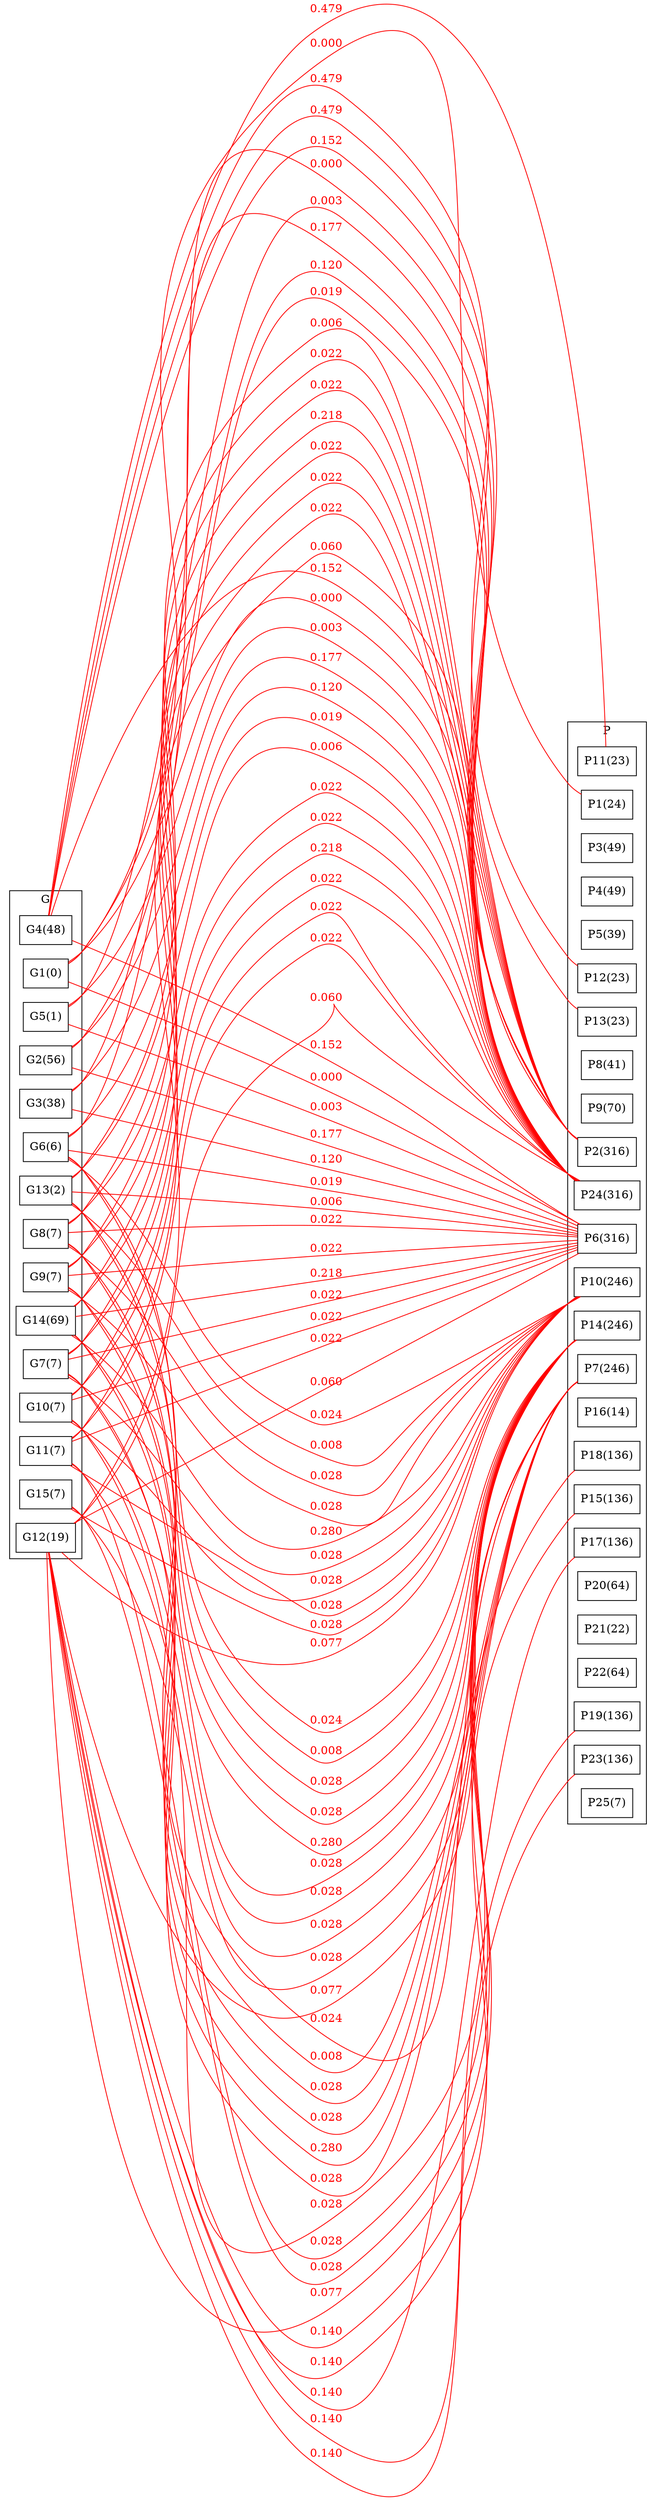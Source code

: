 strict graph BCG {
rankdir=LR;
splines=true;
ranksep="8 equally";
concentrate = true;
node [shape=rectangle];
subgraph cluster_G {
label = "G";
color=black;
rank="same"
G1 [label="G1(0)"];
G2 [label="G2(56)"];
G3 [label="G3(38)"];
G4 [label="G4(48)"];
G5 [label="G5(1)"];
G6 [label="G6(6)"];
G7 [label="G7(7)"];
G8 [label="G8(7)"];
G9 [label="G9(7)"];
G10 [label="G10(7)"];
G11 [label="G11(7)"];
G12 [label="G12(19)"];
G13 [label="G13(2)"];
G14 [label="G14(69)"];
G15 [label="G15(7)"];
}
subgraph cluster_P {
label = "P";
color="black";
rank="same"
P1 [label="P1(24)"];
P2 [label="P2(316)"];
P3 [label="P3(49)"];
P4 [label="P4(49)"];
P5 [label="P5(39)"];
P6 [label="P6(316)"];
P7 [label="P7(246)"];
P8 [label="P8(41)"];
P9 [label="P9(70)"];
P10 [label="P10(246)"];
P11 [label="P11(23)"];
P12 [label="P12(23)"];
P13 [label="P13(23)"];
P14 [label="P14(246)"];
P15 [label="P15(136)"];
P16 [label="P16(14)"];
P17 [label="P17(136)"];
P18 [label="P18(136)"];
P19 [label="P19(136)"];
P20 [label="P20(64)"];
P21 [label="P21(22)"];
P22 [label="P22(64)"];
P23 [label="P23(136)"];
P24 [label="P24(316)"];
P25 [label="P25(7)"];
}
G1 -- P1[label="0.000",color="red",fontcolor="red"];
G1 -- P2[label="0.000",color="red",fontcolor="red"];
G1 -- P6[label="0.000",color="red",fontcolor="red"];
G1 -- P24[label="0.000",color="red",fontcolor="red"];
G2 -- P2[label="0.177",color="red",fontcolor="red"];
G2 -- P6[label="0.177",color="red",fontcolor="red"];
G2 -- P24[label="0.177",color="red",fontcolor="red"];
G3 -- P2[label="0.120",color="red",fontcolor="red"];
G3 -- P6[label="0.120",color="red",fontcolor="red"];
G3 -- P24[label="0.120",color="red",fontcolor="red"];
G4 -- P2[label="0.152",color="red",fontcolor="red"];
G4 -- P6[label="0.152",color="red",fontcolor="red"];
G4 -- P11[label="0.479",color="red",fontcolor="red"];
G4 -- P12[label="0.479",color="red",fontcolor="red"];
G4 -- P13[label="0.479",color="red",fontcolor="red"];
G4 -- P24[label="0.152",color="red",fontcolor="red"];
G5 -- P2[label="0.003",color="red",fontcolor="red"];
G5 -- P6[label="0.003",color="red",fontcolor="red"];
G5 -- P24[label="0.003",color="red",fontcolor="red"];
G6 -- P2[label="0.019",color="red",fontcolor="red"];
G6 -- P6[label="0.019",color="red",fontcolor="red"];
G6 -- P7[label="0.024",color="red",fontcolor="red"];
G6 -- P10[label="0.024",color="red",fontcolor="red"];
G6 -- P14[label="0.024",color="red",fontcolor="red"];
G6 -- P24[label="0.019",color="red",fontcolor="red"];
G7 -- P2[label="0.022",color="red",fontcolor="red"];
G7 -- P6[label="0.022",color="red",fontcolor="red"];
G7 -- P7[label="0.028",color="red",fontcolor="red"];
G7 -- P10[label="0.028",color="red",fontcolor="red"];
G7 -- P14[label="0.028",color="red",fontcolor="red"];
G7 -- P24[label="0.022",color="red",fontcolor="red"];
G8 -- P2[label="0.022",color="red",fontcolor="red"];
G8 -- P6[label="0.022",color="red",fontcolor="red"];
G8 -- P7[label="0.028",color="red",fontcolor="red"];
G8 -- P10[label="0.028",color="red",fontcolor="red"];
G8 -- P14[label="0.028",color="red",fontcolor="red"];
G8 -- P24[label="0.022",color="red",fontcolor="red"];
G9 -- P2[label="0.022",color="red",fontcolor="red"];
G9 -- P6[label="0.022",color="red",fontcolor="red"];
G9 -- P7[label="0.028",color="red",fontcolor="red"];
G9 -- P10[label="0.028",color="red",fontcolor="red"];
G9 -- P14[label="0.028",color="red",fontcolor="red"];
G9 -- P24[label="0.022",color="red",fontcolor="red"];
G10 -- P2[label="0.022",color="red",fontcolor="red"];
G10 -- P6[label="0.022",color="red",fontcolor="red"];
G10 -- P7[label="0.028",color="red",fontcolor="red"];
G10 -- P10[label="0.028",color="red",fontcolor="red"];
G10 -- P14[label="0.028",color="red",fontcolor="red"];
G10 -- P24[label="0.022",color="red",fontcolor="red"];
G11 -- P2[label="0.022",color="red",fontcolor="red"];
G11 -- P6[label="0.022",color="red",fontcolor="red"];
G11 -- P7[label="0.028",color="red",fontcolor="red"];
G11 -- P10[label="0.028",color="red",fontcolor="red"];
G11 -- P14[label="0.028",color="red",fontcolor="red"];
G11 -- P24[label="0.022",color="red",fontcolor="red"];
G12 -- P2[label="0.060",color="red",fontcolor="red"];
G12 -- P6[label="0.060",color="red",fontcolor="red"];
G12 -- P7[label="0.077",color="red",fontcolor="red"];
G12 -- P10[label="0.077",color="red",fontcolor="red"];
G12 -- P14[label="0.077",color="red",fontcolor="red"];
G12 -- P15[label="0.140",color="red",fontcolor="red"];
G12 -- P17[label="0.140",color="red",fontcolor="red"];
G12 -- P18[label="0.140",color="red",fontcolor="red"];
G12 -- P19[label="0.140",color="red",fontcolor="red"];
G12 -- P23[label="0.140",color="red",fontcolor="red"];
G12 -- P24[label="0.060",color="red",fontcolor="red"];
G13 -- P2[label="0.006",color="red",fontcolor="red"];
G13 -- P6[label="0.006",color="red",fontcolor="red"];
G13 -- P7[label="0.008",color="red",fontcolor="red"];
G13 -- P10[label="0.008",color="red",fontcolor="red"];
G13 -- P14[label="0.008",color="red",fontcolor="red"];
G13 -- P24[label="0.006",color="red",fontcolor="red"];
G14 -- P2[label="0.218",color="red",fontcolor="red"];
G14 -- P6[label="0.218",color="red",fontcolor="red"];
G14 -- P7[label="0.280",color="red",fontcolor="red"];
G14 -- P10[label="0.280",color="red",fontcolor="red"];
G14 -- P14[label="0.280",color="red",fontcolor="red"];
G14 -- P24[label="0.218",color="red",fontcolor="red"];
G15 -- P7[label="0.028",color="red",fontcolor="red"];
G15 -- P10[label="0.028",color="red",fontcolor="red"];
G15 -- P14[label="0.028",color="red",fontcolor="red"];
}
